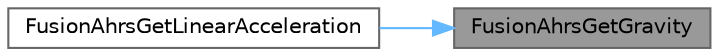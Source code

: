 digraph "FusionAhrsGetGravity"
{
 // LATEX_PDF_SIZE
  bgcolor="transparent";
  edge [fontname=Helvetica,fontsize=10,labelfontname=Helvetica,labelfontsize=10];
  node [fontname=Helvetica,fontsize=10,shape=box,height=0.2,width=0.4];
  rankdir="RL";
  Node1 [id="Node000001",label="FusionAhrsGetGravity",height=0.2,width=0.4,color="gray40", fillcolor="grey60", style="filled", fontcolor="black",tooltip="Returns the direction of gravity in the sensor coordinate frame."];
  Node1 -> Node2 [id="edge1_Node000001_Node000002",dir="back",color="steelblue1",style="solid",tooltip=" "];
  Node2 [id="Node000002",label="FusionAhrsGetLinearAcceleration",height=0.2,width=0.4,color="grey40", fillcolor="white", style="filled",URL="$_fusion_ahrs_8c.html#a7d81dbd72e592de5737dba762597e639",tooltip="Returns the linear acceleration measurement equal to the accelerometer measurement with gravity remov..."];
}
